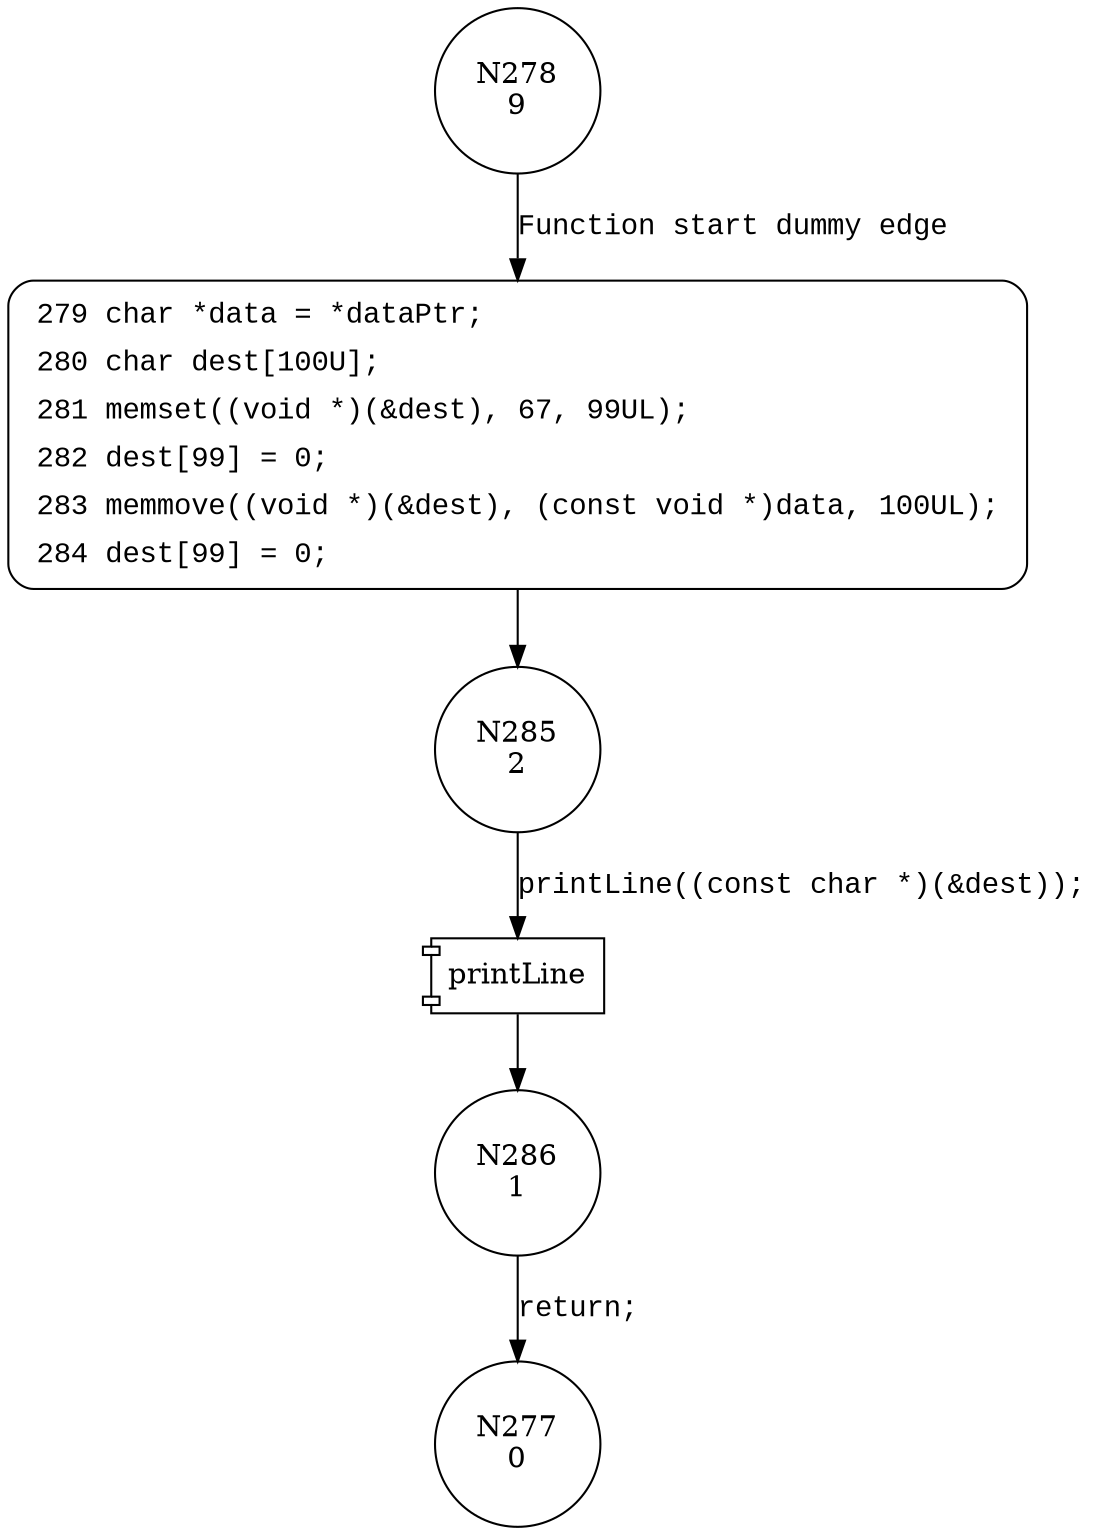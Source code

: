 digraph CWE127_Buffer_Underread__char_alloca_memmove_63b_goodG2BSink {
278 [shape="circle" label="N278\n9"]
279 [shape="circle" label="N279\n8"]
285 [shape="circle" label="N285\n2"]
286 [shape="circle" label="N286\n1"]
277 [shape="circle" label="N277\n0"]
279 [style="filled,bold" penwidth="1" fillcolor="white" fontname="Courier New" shape="Mrecord" label=<<table border="0" cellborder="0" cellpadding="3" bgcolor="white"><tr><td align="right">279</td><td align="left">char *data = *dataPtr;</td></tr><tr><td align="right">280</td><td align="left">char dest[100U];</td></tr><tr><td align="right">281</td><td align="left">memset((void *)(&amp;dest), 67, 99UL);</td></tr><tr><td align="right">282</td><td align="left">dest[99] = 0;</td></tr><tr><td align="right">283</td><td align="left">memmove((void *)(&amp;dest), (const void *)data, 100UL);</td></tr><tr><td align="right">284</td><td align="left">dest[99] = 0;</td></tr></table>>]
279 -> 285[label=""]
278 -> 279 [label="Function start dummy edge" fontname="Courier New"]
100026 [shape="component" label="printLine"]
285 -> 100026 [label="printLine((const char *)(&dest));" fontname="Courier New"]
100026 -> 286 [label="" fontname="Courier New"]
286 -> 277 [label="return;" fontname="Courier New"]
}